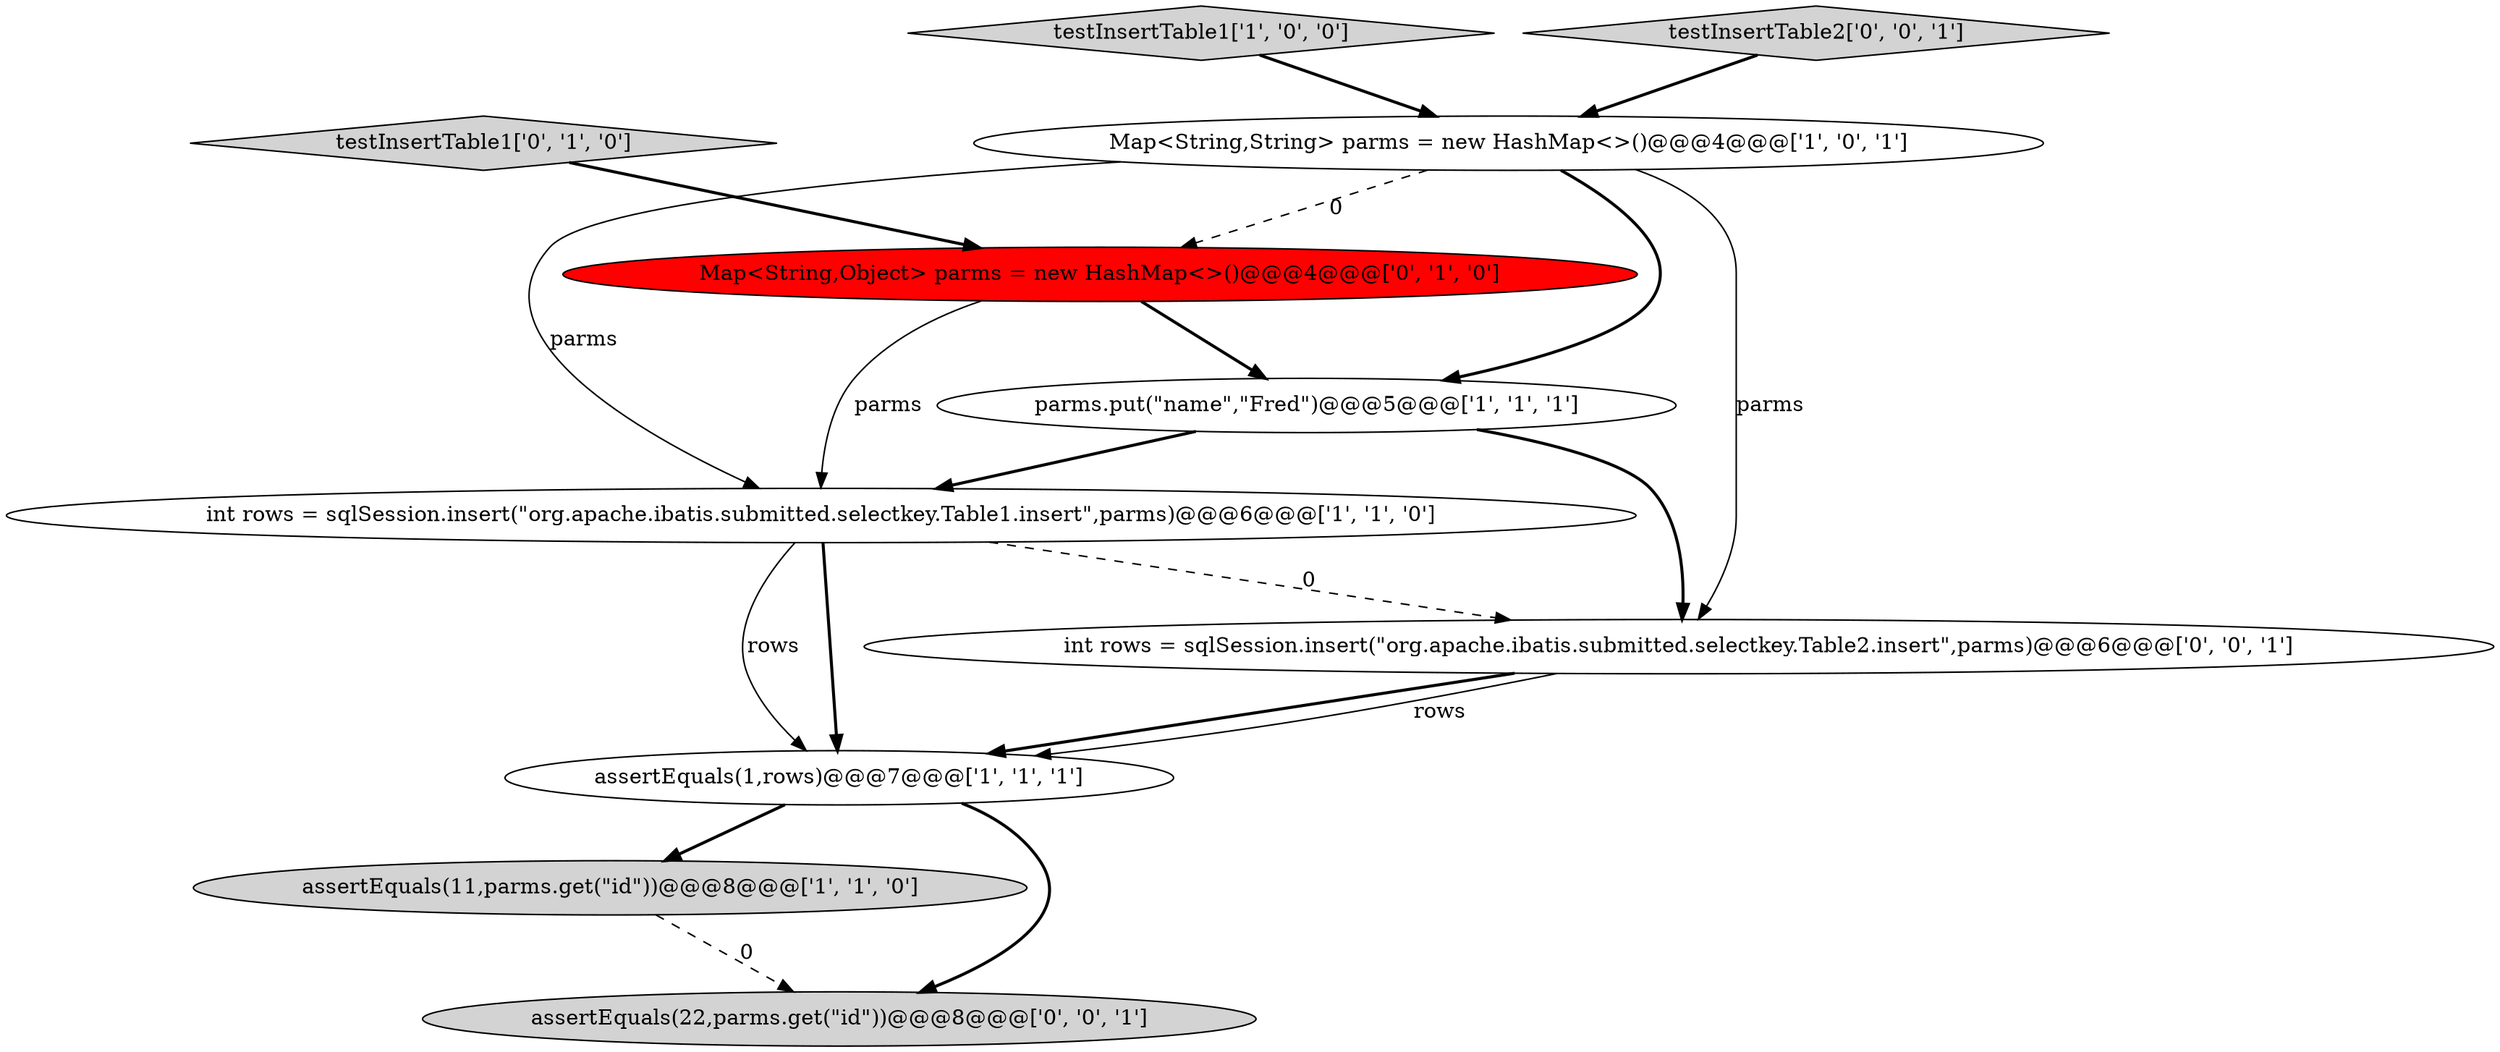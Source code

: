 digraph {
0 [style = filled, label = "parms.put(\"name\",\"Fred\")@@@5@@@['1', '1', '1']", fillcolor = white, shape = ellipse image = "AAA0AAABBB1BBB"];
1 [style = filled, label = "assertEquals(11,parms.get(\"id\"))@@@8@@@['1', '1', '0']", fillcolor = lightgray, shape = ellipse image = "AAA0AAABBB1BBB"];
3 [style = filled, label = "testInsertTable1['1', '0', '0']", fillcolor = lightgray, shape = diamond image = "AAA0AAABBB1BBB"];
5 [style = filled, label = "assertEquals(1,rows)@@@7@@@['1', '1', '1']", fillcolor = white, shape = ellipse image = "AAA0AAABBB1BBB"];
9 [style = filled, label = "testInsertTable2['0', '0', '1']", fillcolor = lightgray, shape = diamond image = "AAA0AAABBB3BBB"];
2 [style = filled, label = "int rows = sqlSession.insert(\"org.apache.ibatis.submitted.selectkey.Table1.insert\",parms)@@@6@@@['1', '1', '0']", fillcolor = white, shape = ellipse image = "AAA0AAABBB1BBB"];
6 [style = filled, label = "testInsertTable1['0', '1', '0']", fillcolor = lightgray, shape = diamond image = "AAA0AAABBB2BBB"];
4 [style = filled, label = "Map<String,String> parms = new HashMap<>()@@@4@@@['1', '0', '1']", fillcolor = white, shape = ellipse image = "AAA0AAABBB1BBB"];
8 [style = filled, label = "assertEquals(22,parms.get(\"id\"))@@@8@@@['0', '0', '1']", fillcolor = lightgray, shape = ellipse image = "AAA0AAABBB3BBB"];
10 [style = filled, label = "int rows = sqlSession.insert(\"org.apache.ibatis.submitted.selectkey.Table2.insert\",parms)@@@6@@@['0', '0', '1']", fillcolor = white, shape = ellipse image = "AAA0AAABBB3BBB"];
7 [style = filled, label = "Map<String,Object> parms = new HashMap<>()@@@4@@@['0', '1', '0']", fillcolor = red, shape = ellipse image = "AAA1AAABBB2BBB"];
5->1 [style = bold, label=""];
5->8 [style = bold, label=""];
2->10 [style = dashed, label="0"];
0->10 [style = bold, label=""];
7->0 [style = bold, label=""];
0->2 [style = bold, label=""];
4->10 [style = solid, label="parms"];
1->8 [style = dashed, label="0"];
10->5 [style = bold, label=""];
6->7 [style = bold, label=""];
7->2 [style = solid, label="parms"];
2->5 [style = solid, label="rows"];
4->2 [style = solid, label="parms"];
3->4 [style = bold, label=""];
10->5 [style = solid, label="rows"];
4->7 [style = dashed, label="0"];
9->4 [style = bold, label=""];
4->0 [style = bold, label=""];
2->5 [style = bold, label=""];
}
